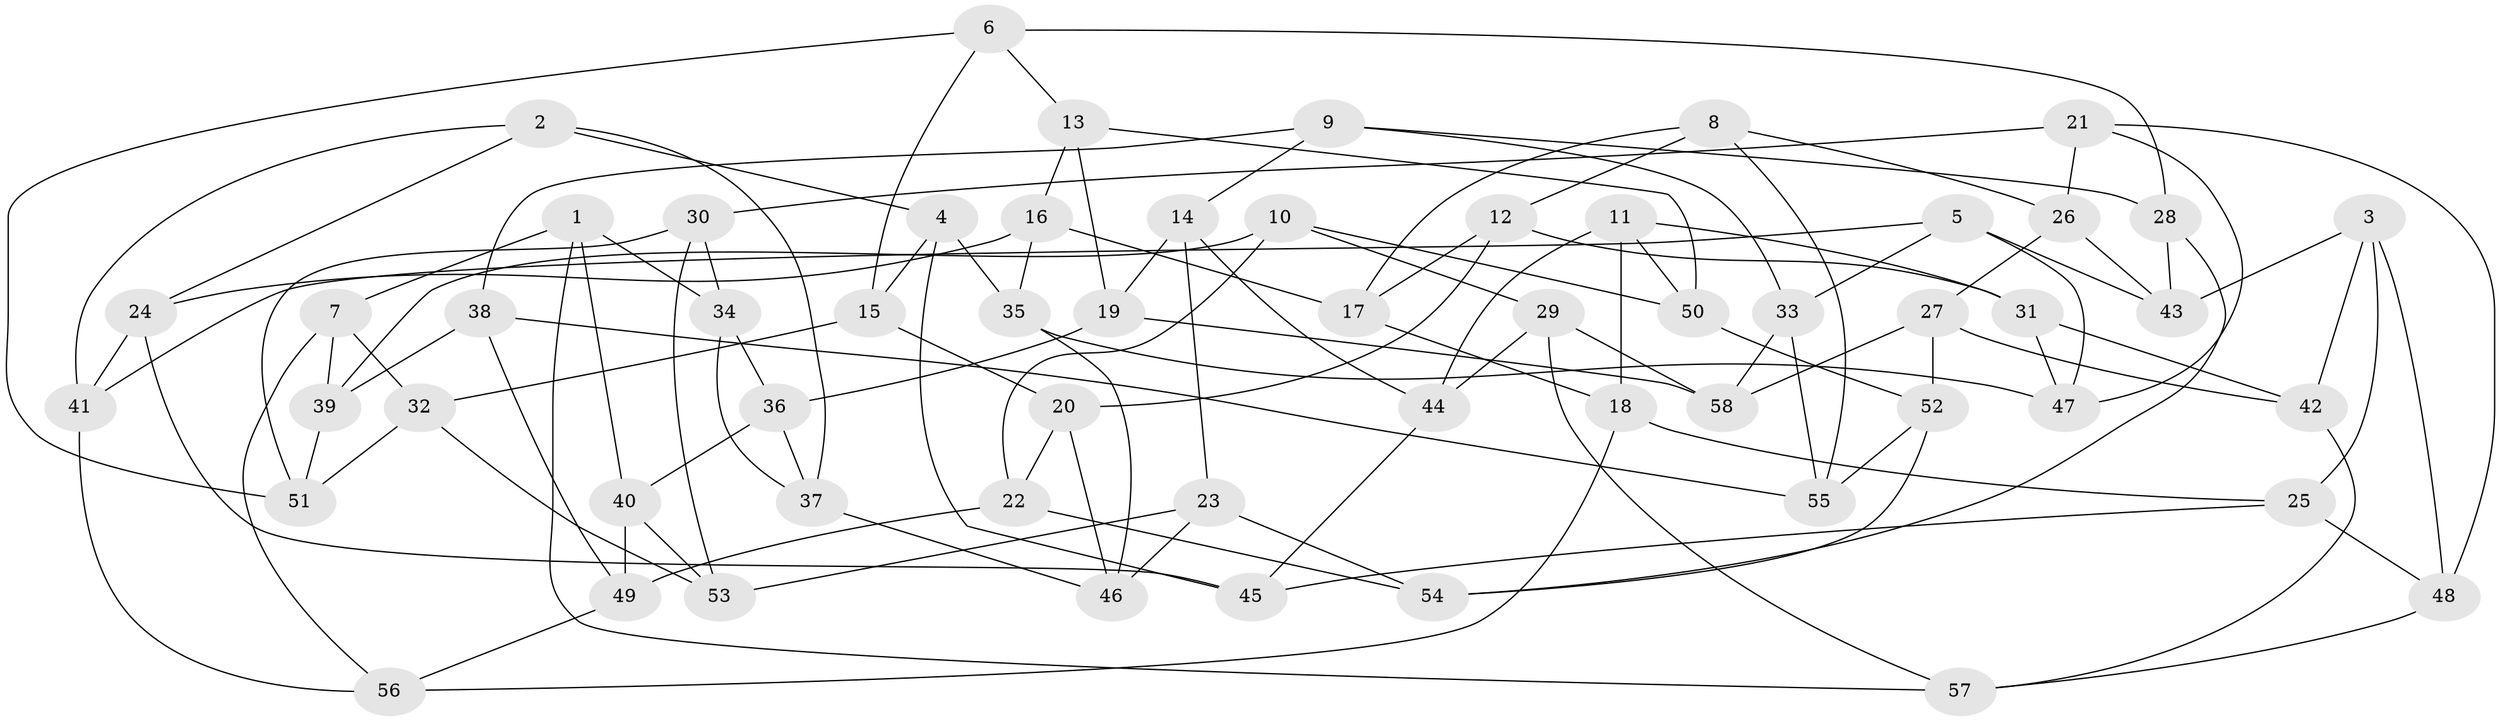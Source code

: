 // Generated by graph-tools (version 1.1) at 2025/37/03/09/25 02:37:46]
// undirected, 58 vertices, 116 edges
graph export_dot {
graph [start="1"]
  node [color=gray90,style=filled];
  1;
  2;
  3;
  4;
  5;
  6;
  7;
  8;
  9;
  10;
  11;
  12;
  13;
  14;
  15;
  16;
  17;
  18;
  19;
  20;
  21;
  22;
  23;
  24;
  25;
  26;
  27;
  28;
  29;
  30;
  31;
  32;
  33;
  34;
  35;
  36;
  37;
  38;
  39;
  40;
  41;
  42;
  43;
  44;
  45;
  46;
  47;
  48;
  49;
  50;
  51;
  52;
  53;
  54;
  55;
  56;
  57;
  58;
  1 -- 34;
  1 -- 40;
  1 -- 57;
  1 -- 7;
  2 -- 37;
  2 -- 24;
  2 -- 41;
  2 -- 4;
  3 -- 48;
  3 -- 25;
  3 -- 43;
  3 -- 42;
  4 -- 15;
  4 -- 45;
  4 -- 35;
  5 -- 47;
  5 -- 41;
  5 -- 33;
  5 -- 43;
  6 -- 13;
  6 -- 28;
  6 -- 51;
  6 -- 15;
  7 -- 32;
  7 -- 56;
  7 -- 39;
  8 -- 26;
  8 -- 12;
  8 -- 17;
  8 -- 55;
  9 -- 38;
  9 -- 33;
  9 -- 28;
  9 -- 14;
  10 -- 50;
  10 -- 22;
  10 -- 29;
  10 -- 39;
  11 -- 44;
  11 -- 18;
  11 -- 31;
  11 -- 50;
  12 -- 20;
  12 -- 31;
  12 -- 17;
  13 -- 16;
  13 -- 50;
  13 -- 19;
  14 -- 19;
  14 -- 44;
  14 -- 23;
  15 -- 20;
  15 -- 32;
  16 -- 24;
  16 -- 35;
  16 -- 17;
  17 -- 18;
  18 -- 56;
  18 -- 25;
  19 -- 58;
  19 -- 36;
  20 -- 46;
  20 -- 22;
  21 -- 48;
  21 -- 47;
  21 -- 30;
  21 -- 26;
  22 -- 49;
  22 -- 54;
  23 -- 46;
  23 -- 54;
  23 -- 53;
  24 -- 45;
  24 -- 41;
  25 -- 45;
  25 -- 48;
  26 -- 43;
  26 -- 27;
  27 -- 52;
  27 -- 42;
  27 -- 58;
  28 -- 54;
  28 -- 43;
  29 -- 57;
  29 -- 44;
  29 -- 58;
  30 -- 51;
  30 -- 34;
  30 -- 53;
  31 -- 47;
  31 -- 42;
  32 -- 53;
  32 -- 51;
  33 -- 58;
  33 -- 55;
  34 -- 36;
  34 -- 37;
  35 -- 47;
  35 -- 46;
  36 -- 40;
  36 -- 37;
  37 -- 46;
  38 -- 39;
  38 -- 55;
  38 -- 49;
  39 -- 51;
  40 -- 53;
  40 -- 49;
  41 -- 56;
  42 -- 57;
  44 -- 45;
  48 -- 57;
  49 -- 56;
  50 -- 52;
  52 -- 55;
  52 -- 54;
}

